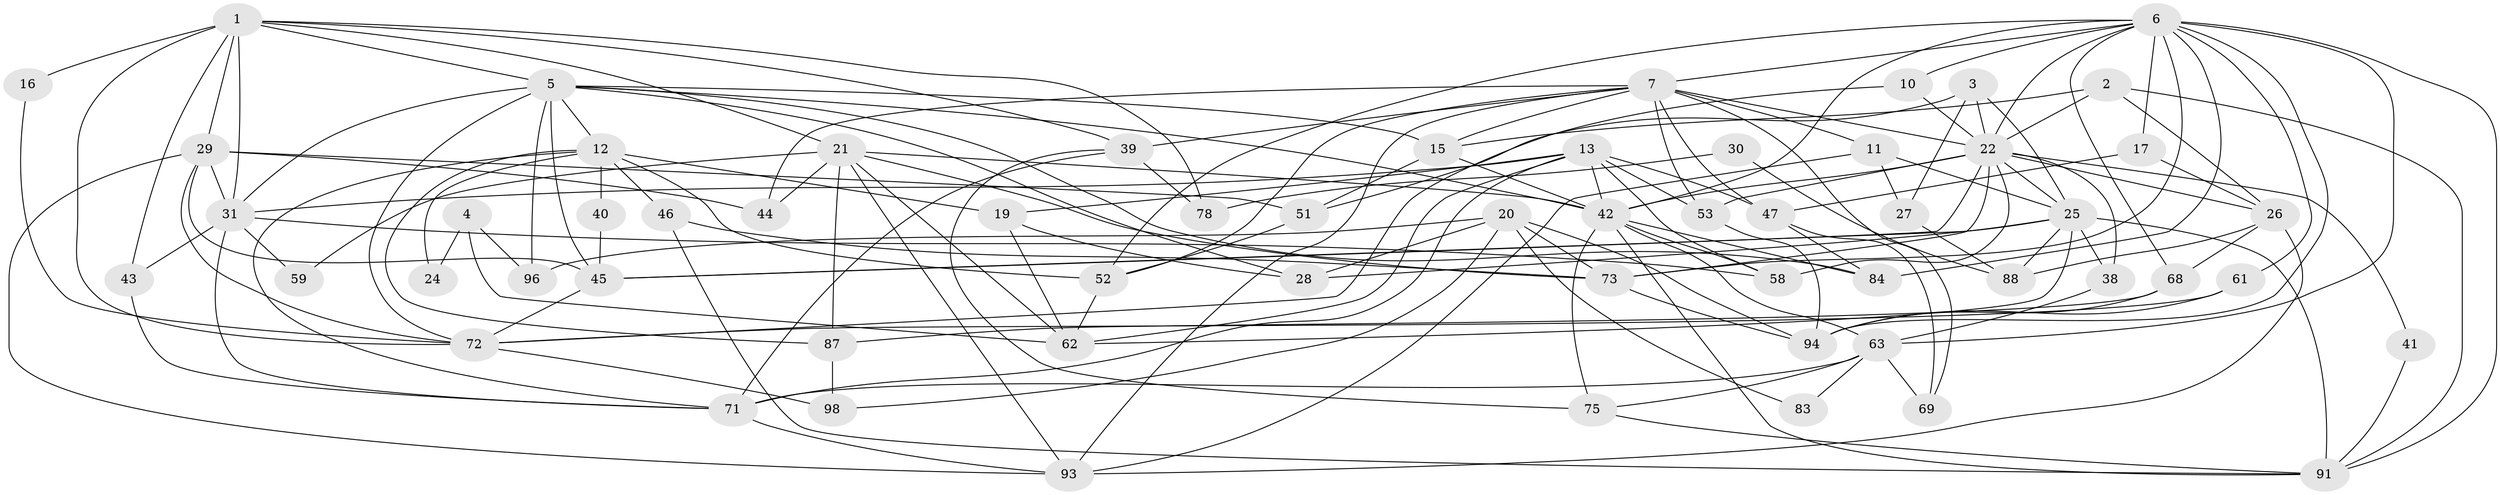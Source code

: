 // original degree distribution, {3: 0.297029702970297, 4: 0.26732673267326734, 5: 0.16831683168316833, 7: 0.0297029702970297, 2: 0.10891089108910891, 6: 0.12871287128712872}
// Generated by graph-tools (version 1.1) at 2025/18/03/04/25 18:18:30]
// undirected, 60 vertices, 156 edges
graph export_dot {
graph [start="1"]
  node [color=gray90,style=filled];
  1 [super="+14"];
  2;
  3;
  4;
  5 [super="+80+49"];
  6 [super="+9+23"];
  7 [super="+50+8+18"];
  10;
  11 [super="+76"];
  12 [super="+95+70"];
  13 [super="+54"];
  15 [super="+82"];
  16;
  17 [super="+57"];
  19 [super="+86"];
  20;
  21 [super="+64"];
  22 [super="+33+35+79"];
  24;
  25 [super="+56+85"];
  26 [super="+37"];
  27;
  28;
  29 [super="+34"];
  30;
  31 [super="+36"];
  38;
  39 [super="+55"];
  40;
  41;
  42 [super="+48+65+66"];
  43;
  44;
  45;
  46;
  47;
  51;
  52 [super="+97"];
  53;
  58;
  59;
  61;
  62;
  63 [super="+67"];
  68;
  69;
  71;
  72 [super="+77+90"];
  73;
  75;
  78;
  83;
  84;
  87;
  88;
  91 [super="+92"];
  93;
  94;
  96;
  98;
  1 -- 78;
  1 -- 29 [weight=2];
  1 -- 39;
  1 -- 72;
  1 -- 43;
  1 -- 16;
  1 -- 21;
  1 -- 31;
  1 -- 5;
  2 -- 91;
  2 -- 26;
  2 -- 15;
  2 -- 22;
  3 -- 51;
  3 -- 27;
  3 -- 22;
  3 -- 25;
  4 -- 62;
  4 -- 24;
  4 -- 96;
  5 -- 72;
  5 -- 31 [weight=2];
  5 -- 28;
  5 -- 45;
  5 -- 96;
  5 -- 42;
  5 -- 84;
  5 -- 12;
  5 -- 15;
  6 -- 10;
  6 -- 52;
  6 -- 22;
  6 -- 94;
  6 -- 42;
  6 -- 84;
  6 -- 68;
  6 -- 7;
  6 -- 73;
  6 -- 17;
  6 -- 91;
  6 -- 61;
  6 -- 63;
  7 -- 11;
  7 -- 47;
  7 -- 15;
  7 -- 39;
  7 -- 69;
  7 -- 53;
  7 -- 22;
  7 -- 93;
  7 -- 52;
  7 -- 44;
  10 -- 22;
  10 -- 72;
  11 -- 27;
  11 -- 25;
  11 -- 93;
  12 -- 71;
  12 -- 19;
  12 -- 87;
  12 -- 40;
  12 -- 24 [weight=2];
  12 -- 46;
  12 -- 52 [weight=2];
  13 -- 53;
  13 -- 71;
  13 -- 47;
  13 -- 58;
  13 -- 42;
  13 -- 62;
  13 -- 31;
  13 -- 19;
  15 -- 51;
  15 -- 42;
  16 -- 72;
  17 -- 47;
  17 -- 26;
  19 -- 62;
  19 -- 28;
  20 -- 94;
  20 -- 96;
  20 -- 28;
  20 -- 73;
  20 -- 83;
  20 -- 98;
  21 -- 73;
  21 -- 59;
  21 -- 87;
  21 -- 44;
  21 -- 93;
  21 -- 62;
  21 -- 42;
  22 -- 45;
  22 -- 58;
  22 -- 41;
  22 -- 53;
  22 -- 38;
  22 -- 73;
  22 -- 25;
  22 -- 42 [weight=2];
  22 -- 26;
  25 -- 38;
  25 -- 45;
  25 -- 88;
  25 -- 91;
  25 -- 62;
  25 -- 28;
  26 -- 68;
  26 -- 88;
  26 -- 93;
  27 -- 88;
  29 -- 45;
  29 -- 44;
  29 -- 51;
  29 -- 93;
  29 -- 31;
  29 -- 72;
  30 -- 88;
  30 -- 78;
  31 -- 71;
  31 -- 59;
  31 -- 58;
  31 -- 43;
  38 -- 63;
  39 -- 75;
  39 -- 78;
  39 -- 71;
  40 -- 45;
  41 -- 91;
  42 -- 84;
  42 -- 75;
  42 -- 58;
  42 -- 63;
  42 -- 91;
  43 -- 71;
  45 -- 72;
  46 -- 73;
  46 -- 91;
  47 -- 69;
  47 -- 84;
  51 -- 52;
  52 -- 62;
  53 -- 94;
  61 -- 94;
  61 -- 72;
  63 -- 71;
  63 -- 69;
  63 -- 83;
  63 -- 75;
  68 -- 87;
  68 -- 94;
  71 -- 93;
  72 -- 98;
  73 -- 94;
  75 -- 91;
  87 -- 98;
}
